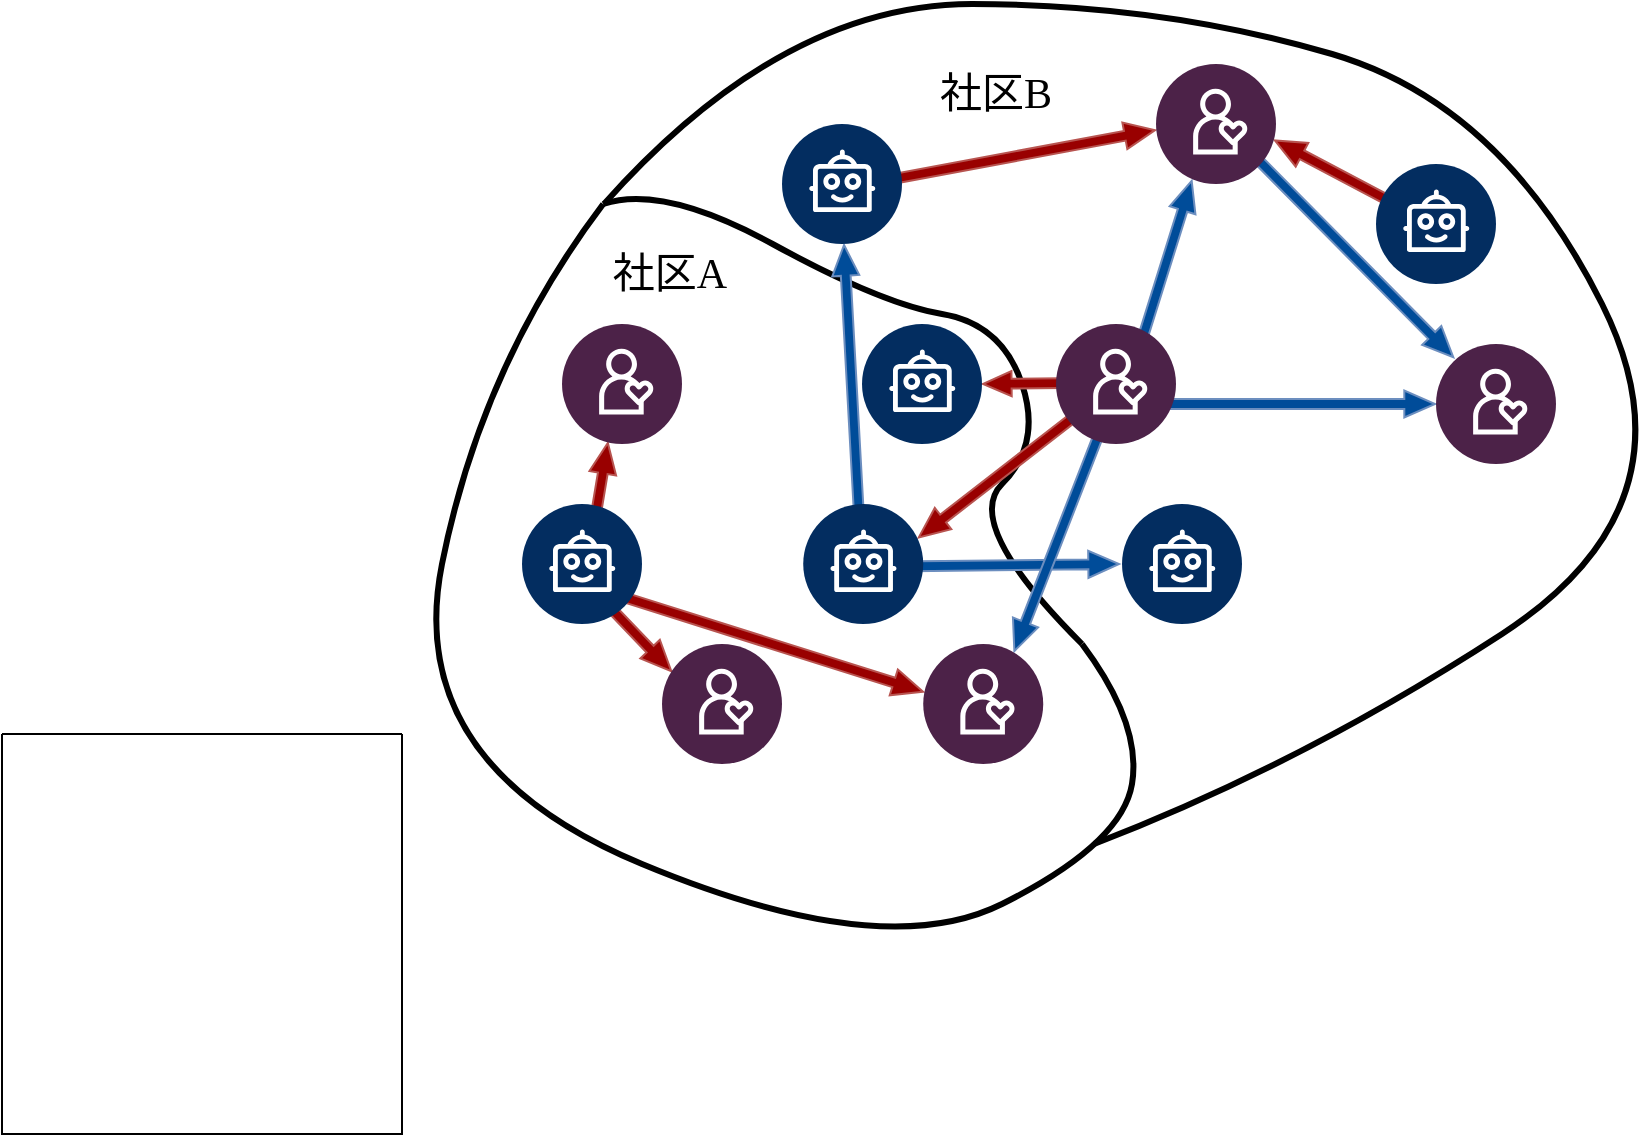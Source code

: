 <mxfile version="24.6.4" type="github">
  <diagram name="第 1 页" id="Zj0Gl-tEwYZJbl1M6te6">
    <mxGraphModel dx="1369" dy="839" grid="1" gridSize="10" guides="1" tooltips="1" connect="1" arrows="1" fold="1" page="1" pageScale="1" pageWidth="827" pageHeight="1169" math="0" shadow="0">
      <root>
        <mxCell id="0" />
        <mxCell id="1" parent="0" />
        <mxCell id="n5eGXi3xPGbtdrWgbVPo-43" value="" style="curved=1;endArrow=none;html=1;rounded=0;endFill=0;strokeWidth=3;" edge="1" parent="1">
          <mxGeometry width="50" height="50" relative="1" as="geometry">
            <mxPoint x="590" y="340" as="sourcePoint" />
            <mxPoint x="350.61" y="120" as="targetPoint" />
            <Array as="points">
              <mxPoint x="530" y="280" />
              <mxPoint x="570" y="240" />
              <mxPoint x="550" y="180" />
              <mxPoint x="490" y="170" />
              <mxPoint x="380.61" y="110" />
            </Array>
          </mxGeometry>
        </mxCell>
        <mxCell id="n5eGXi3xPGbtdrWgbVPo-60" value="" style="shape=flexArrow;endArrow=classic;html=1;rounded=0;fillColor=#990000;strokeColor=#b85450;width=4.889;endSize=4.782;endWidth=7.605;exitX=0.411;exitY=0.523;exitDx=0;exitDy=0;exitPerimeter=0;" edge="1" parent="1" source="n5eGXi3xPGbtdrWgbVPo-2">
          <mxGeometry width="50" height="50" relative="1" as="geometry">
            <mxPoint x="425" y="300" as="sourcePoint" />
            <mxPoint x="385" y="354" as="targetPoint" />
          </mxGeometry>
        </mxCell>
        <mxCell id="n5eGXi3xPGbtdrWgbVPo-61" value="" style="shape=flexArrow;endArrow=classic;html=1;rounded=0;fillColor=#990000;strokeColor=#b85450;width=4.889;endSize=4.782;endWidth=7.605;exitX=0.411;exitY=0.523;exitDx=0;exitDy=0;exitPerimeter=0;" edge="1" parent="1">
          <mxGeometry width="50" height="50" relative="1" as="geometry">
            <mxPoint x="341" y="311" as="sourcePoint" />
            <mxPoint x="353" y="239" as="targetPoint" />
          </mxGeometry>
        </mxCell>
        <mxCell id="n5eGXi3xPGbtdrWgbVPo-62" value="" style="shape=flexArrow;endArrow=classic;html=1;rounded=0;fillColor=#990000;strokeColor=#b85450;width=4.889;endSize=4.782;endWidth=7.605;" edge="1" parent="1">
          <mxGeometry width="50" height="50" relative="1" as="geometry">
            <mxPoint x="340" y="310" as="sourcePoint" />
            <mxPoint x="511" y="364" as="targetPoint" />
          </mxGeometry>
        </mxCell>
        <mxCell id="n5eGXi3xPGbtdrWgbVPo-59" value="" style="shape=flexArrow;endArrow=classic;html=1;rounded=0;fillColor=#004C99;strokeColor=#6c8ebf;width=4.889;endSize=4.782;endWidth=7.605;exitX=0.541;exitY=0.523;exitDx=0;exitDy=0;exitPerimeter=0;" edge="1" parent="1" source="n5eGXi3xPGbtdrWgbVPo-9">
          <mxGeometry width="50" height="50" relative="1" as="geometry">
            <mxPoint x="618" y="222" as="sourcePoint" />
            <mxPoint x="609" y="300" as="targetPoint" />
          </mxGeometry>
        </mxCell>
        <mxCell id="n5eGXi3xPGbtdrWgbVPo-58" value="" style="shape=flexArrow;endArrow=classic;html=1;rounded=0;fillColor=#004C99;strokeColor=#6c8ebf;width=4.889;endSize=4.782;endWidth=7.605;exitX=0.51;exitY=0.528;exitDx=0;exitDy=0;exitPerimeter=0;" edge="1" parent="1" source="n5eGXi3xPGbtdrWgbVPo-13">
          <mxGeometry width="50" height="50" relative="1" as="geometry">
            <mxPoint x="633" y="225" as="sourcePoint" />
            <mxPoint x="556" y="344" as="targetPoint" />
          </mxGeometry>
        </mxCell>
        <mxCell id="n5eGXi3xPGbtdrWgbVPo-64" value="" style="shape=flexArrow;endArrow=classic;html=1;rounded=0;fillColor=#004C99;strokeColor=#6c8ebf;width=4.889;endSize=4.782;endWidth=7.605;" edge="1" parent="1">
          <mxGeometry width="50" height="50" relative="1" as="geometry">
            <mxPoint x="610" y="220" as="sourcePoint" />
            <mxPoint x="645" y="108" as="targetPoint" />
          </mxGeometry>
        </mxCell>
        <mxCell id="n5eGXi3xPGbtdrWgbVPo-63" value="" style="shape=flexArrow;endArrow=classic;html=1;rounded=0;fillColor=#004C99;strokeColor=#6c8ebf;width=4.889;endSize=4.782;endWidth=7.605;" edge="1" parent="1">
          <mxGeometry width="50" height="50" relative="1" as="geometry">
            <mxPoint x="610" y="220" as="sourcePoint" />
            <mxPoint x="767" y="220" as="targetPoint" />
          </mxGeometry>
        </mxCell>
        <mxCell id="n5eGXi3xPGbtdrWgbVPo-65" value="" style="shape=flexArrow;endArrow=classic;html=1;rounded=0;fillColor=#004C99;strokeColor=#6c8ebf;width=4.889;endSize=4.782;endWidth=7.605;exitX=0.537;exitY=0.48;exitDx=0;exitDy=0;exitPerimeter=0;" edge="1" parent="1" source="n5eGXi3xPGbtdrWgbVPo-12">
          <mxGeometry width="50" height="50" relative="1" as="geometry">
            <mxPoint x="510" y="342" as="sourcePoint" />
            <mxPoint x="776" y="197" as="targetPoint" />
          </mxGeometry>
        </mxCell>
        <mxCell id="n5eGXi3xPGbtdrWgbVPo-66" value="" style="shape=flexArrow;endArrow=classic;html=1;rounded=0;fillColor=#990000;strokeColor=#b85450;width=4.889;endSize=4.782;endWidth=7.605;exitX=0.492;exitY=0.539;exitDx=0;exitDy=0;exitPerimeter=0;" edge="1" parent="1" source="n5eGXi3xPGbtdrWgbVPo-11">
          <mxGeometry width="50" height="50" relative="1" as="geometry">
            <mxPoint x="350" y="320" as="sourcePoint" />
            <mxPoint x="627" y="83" as="targetPoint" />
          </mxGeometry>
        </mxCell>
        <mxCell id="n5eGXi3xPGbtdrWgbVPo-67" value="" style="shape=flexArrow;endArrow=classic;html=1;rounded=0;fillColor=#990000;strokeColor=#b85450;width=4.889;endSize=4.782;endWidth=7.605;exitX=0.467;exitY=0.496;exitDx=0;exitDy=0;exitPerimeter=0;" edge="1" parent="1" source="n5eGXi3xPGbtdrWgbVPo-15">
          <mxGeometry width="50" height="50" relative="1" as="geometry">
            <mxPoint x="360" y="330" as="sourcePoint" />
            <mxPoint x="686" y="88" as="targetPoint" />
          </mxGeometry>
        </mxCell>
        <mxCell id="n5eGXi3xPGbtdrWgbVPo-57" value="" style="shape=flexArrow;endArrow=classic;html=1;rounded=0;fillColor=#004C99;strokeColor=#6c8ebf;width=4.889;endSize=4.782;endWidth=7.605;exitX=0.498;exitY=0.706;exitDx=0;exitDy=0;exitPerimeter=0;" edge="1" parent="1" source="n5eGXi3xPGbtdrWgbVPo-9">
          <mxGeometry width="50" height="50" relative="1" as="geometry">
            <mxPoint x="623" y="215" as="sourcePoint" />
            <mxPoint x="471" y="140" as="targetPoint" />
          </mxGeometry>
        </mxCell>
        <mxCell id="n5eGXi3xPGbtdrWgbVPo-54" value="" style="shape=flexArrow;endArrow=classic;html=1;rounded=0;fillColor=#990000;strokeColor=#b85450;width=4.889;endSize=4.782;endWidth=7.605;exitX=0.606;exitY=0.422;exitDx=0;exitDy=0;exitPerimeter=0;" edge="1" parent="1" source="n5eGXi3xPGbtdrWgbVPo-13">
          <mxGeometry width="50" height="50" relative="1" as="geometry">
            <mxPoint x="612" y="219" as="sourcePoint" />
            <mxPoint x="508" y="287" as="targetPoint" />
          </mxGeometry>
        </mxCell>
        <mxCell id="n5eGXi3xPGbtdrWgbVPo-53" value="" style="shape=flexArrow;endArrow=classic;html=1;rounded=0;fillColor=#990000;strokeColor=#b85450;width=4.889;endSize=4.431;endWidth=6.716;exitX=0.42;exitY=0.489;exitDx=0;exitDy=0;exitPerimeter=0;" edge="1" parent="1" source="n5eGXi3xPGbtdrWgbVPo-13">
          <mxGeometry width="50" height="50" relative="1" as="geometry">
            <mxPoint x="530" y="170" as="sourcePoint" />
            <mxPoint x="540" y="210" as="targetPoint" />
          </mxGeometry>
        </mxCell>
        <mxCell id="n5eGXi3xPGbtdrWgbVPo-2" value="" style="verticalLabelPosition=bottom;aspect=fixed;html=1;shape=mxgraph.salesforce.bots2;" vertex="1" parent="1">
          <mxGeometry x="310" y="270" width="60" height="60" as="geometry" />
        </mxCell>
        <mxCell id="n5eGXi3xPGbtdrWgbVPo-5" value="" style="verticalLabelPosition=bottom;aspect=fixed;html=1;shape=mxgraph.salesforce.philantrophy2;" vertex="1" parent="1">
          <mxGeometry x="330" y="180" width="60" height="60" as="geometry" />
        </mxCell>
        <mxCell id="n5eGXi3xPGbtdrWgbVPo-7" value="" style="verticalLabelPosition=bottom;aspect=fixed;html=1;shape=mxgraph.salesforce.philantrophy2;" vertex="1" parent="1">
          <mxGeometry x="380" y="340" width="60" height="60" as="geometry" />
        </mxCell>
        <mxCell id="n5eGXi3xPGbtdrWgbVPo-8" value="" style="verticalLabelPosition=bottom;aspect=fixed;html=1;shape=mxgraph.salesforce.philantrophy2;" vertex="1" parent="1">
          <mxGeometry x="510.61" y="340" width="60" height="60" as="geometry" />
        </mxCell>
        <mxCell id="n5eGXi3xPGbtdrWgbVPo-9" value="" style="verticalLabelPosition=bottom;aspect=fixed;html=1;shape=mxgraph.salesforce.bots2;" vertex="1" parent="1">
          <mxGeometry x="450.61" y="270" width="60" height="60" as="geometry" />
        </mxCell>
        <mxCell id="n5eGXi3xPGbtdrWgbVPo-10" value="" style="verticalLabelPosition=bottom;aspect=fixed;html=1;shape=mxgraph.salesforce.bots2;" vertex="1" parent="1">
          <mxGeometry x="480" y="180" width="60" height="60" as="geometry" />
        </mxCell>
        <mxCell id="n5eGXi3xPGbtdrWgbVPo-11" value="" style="verticalLabelPosition=bottom;aspect=fixed;html=1;shape=mxgraph.salesforce.bots2;" vertex="1" parent="1">
          <mxGeometry x="440" y="80" width="60" height="60" as="geometry" />
        </mxCell>
        <mxCell id="n5eGXi3xPGbtdrWgbVPo-12" value="" style="verticalLabelPosition=bottom;aspect=fixed;html=1;shape=mxgraph.salesforce.philantrophy2;" vertex="1" parent="1">
          <mxGeometry x="627" y="50" width="60" height="60" as="geometry" />
        </mxCell>
        <mxCell id="n5eGXi3xPGbtdrWgbVPo-13" value="" style="verticalLabelPosition=bottom;aspect=fixed;html=1;shape=mxgraph.salesforce.philantrophy2;" vertex="1" parent="1">
          <mxGeometry x="577" y="180" width="60" height="60" as="geometry" />
        </mxCell>
        <mxCell id="n5eGXi3xPGbtdrWgbVPo-14" value="" style="verticalLabelPosition=bottom;aspect=fixed;html=1;shape=mxgraph.salesforce.philantrophy2;" vertex="1" parent="1">
          <mxGeometry x="767" y="190" width="60" height="60" as="geometry" />
        </mxCell>
        <mxCell id="n5eGXi3xPGbtdrWgbVPo-15" value="" style="verticalLabelPosition=bottom;aspect=fixed;html=1;shape=mxgraph.salesforce.bots2;" vertex="1" parent="1">
          <mxGeometry x="737" y="100" width="60" height="60" as="geometry" />
        </mxCell>
        <mxCell id="n5eGXi3xPGbtdrWgbVPo-16" value="" style="verticalLabelPosition=bottom;aspect=fixed;html=1;shape=mxgraph.salesforce.bots2;" vertex="1" parent="1">
          <mxGeometry x="610" y="270" width="60" height="60" as="geometry" />
        </mxCell>
        <mxCell id="n5eGXi3xPGbtdrWgbVPo-46" value="" style="curved=1;endArrow=none;html=1;rounded=0;endFill=0;strokeWidth=3;" edge="1" parent="1">
          <mxGeometry width="50" height="50" relative="1" as="geometry">
            <mxPoint x="350.61" y="120" as="sourcePoint" />
            <mxPoint x="590" y="340" as="targetPoint" />
            <Array as="points">
              <mxPoint x="290" y="200" />
              <mxPoint x="250" y="400" />
              <mxPoint x="490" y="500" />
              <mxPoint x="610" y="440" />
              <mxPoint x="620" y="380" />
            </Array>
          </mxGeometry>
        </mxCell>
        <mxCell id="n5eGXi3xPGbtdrWgbVPo-47" value="" style="curved=1;endArrow=none;html=1;rounded=0;endFill=0;strokeWidth=3;" edge="1" parent="1">
          <mxGeometry width="50" height="50" relative="1" as="geometry">
            <mxPoint x="596" y="440" as="sourcePoint" />
            <mxPoint x="351" y="120" as="targetPoint" />
            <Array as="points">
              <mxPoint x="700" y="400" />
              <mxPoint x="900" y="270" />
              <mxPoint x="800" y="70" />
              <mxPoint x="630" y="20" />
              <mxPoint x="440" y="20" />
            </Array>
          </mxGeometry>
        </mxCell>
        <mxCell id="n5eGXi3xPGbtdrWgbVPo-48" value="社区A" style="text;html=1;align=center;verticalAlign=middle;whiteSpace=wrap;rounded=0;fontFamily=Times New Roman;fontSize=21;" vertex="1" parent="1">
          <mxGeometry x="354" y="140" width="60" height="30" as="geometry" />
        </mxCell>
        <mxCell id="n5eGXi3xPGbtdrWgbVPo-50" value="社区B" style="text;html=1;align=center;verticalAlign=middle;whiteSpace=wrap;rounded=0;fontFamily=Times New Roman;fontSize=21;" vertex="1" parent="1">
          <mxGeometry x="517" y="50" width="60" height="30" as="geometry" />
        </mxCell>
        <mxCell id="n5eGXi3xPGbtdrWgbVPo-68" value="" style="swimlane;startSize=0;" vertex="1" parent="1">
          <mxGeometry x="50" y="385" width="200" height="200" as="geometry" />
        </mxCell>
      </root>
    </mxGraphModel>
  </diagram>
</mxfile>
